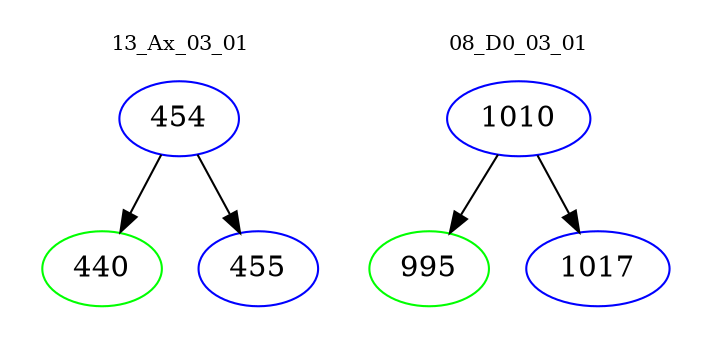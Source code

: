 digraph{
subgraph cluster_0 {
color = white
label = "13_Ax_03_01";
fontsize=10;
T0_454 [label="454", color="blue"]
T0_454 -> T0_440 [color="black"]
T0_440 [label="440", color="green"]
T0_454 -> T0_455 [color="black"]
T0_455 [label="455", color="blue"]
}
subgraph cluster_1 {
color = white
label = "08_D0_03_01";
fontsize=10;
T1_1010 [label="1010", color="blue"]
T1_1010 -> T1_995 [color="black"]
T1_995 [label="995", color="green"]
T1_1010 -> T1_1017 [color="black"]
T1_1017 [label="1017", color="blue"]
}
}
